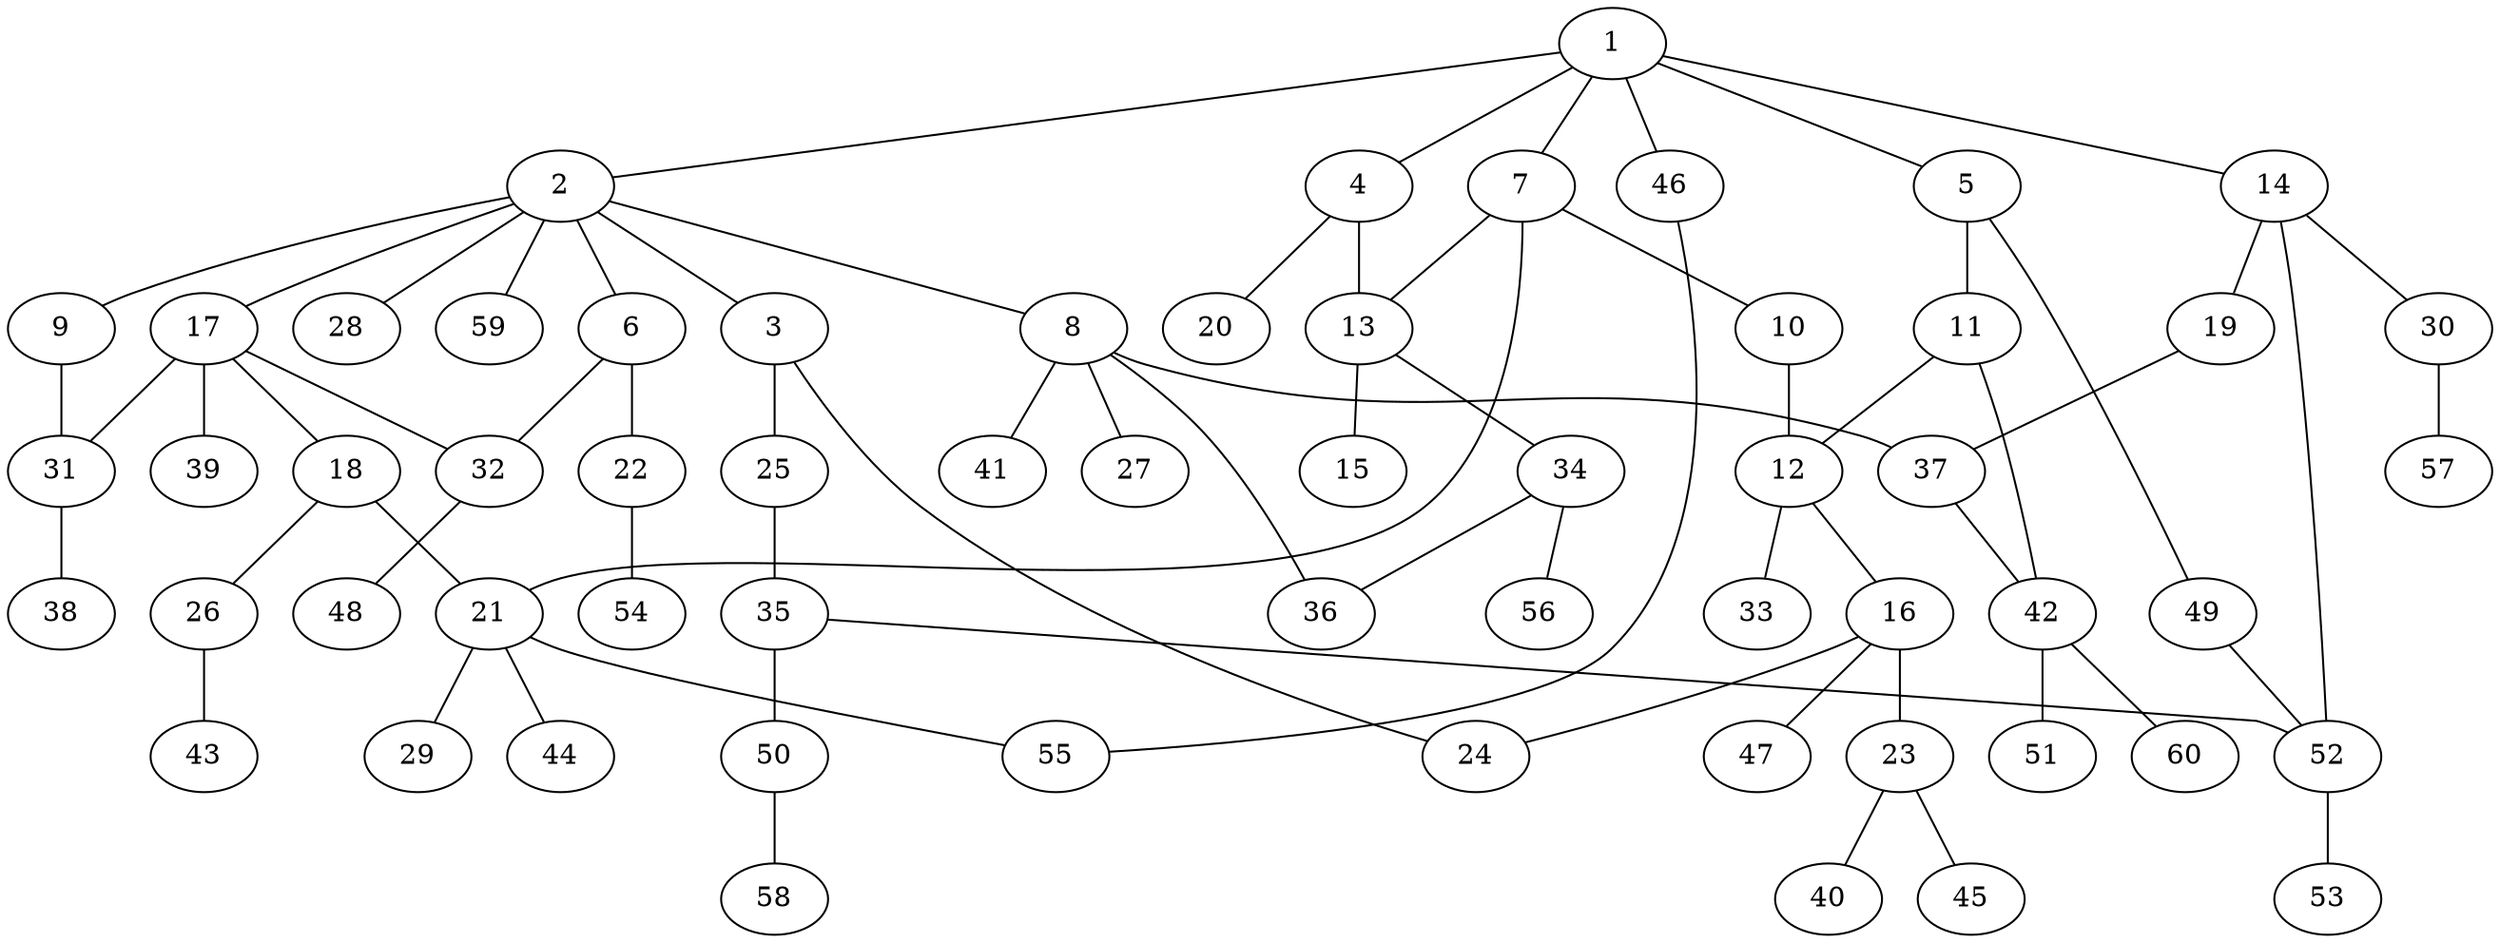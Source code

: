 graph graphname {1--2
1--4
1--5
1--7
1--14
1--46
2--3
2--6
2--8
2--9
2--17
2--28
2--59
3--24
3--25
4--13
4--20
5--11
5--49
6--22
6--32
7--10
7--13
7--21
8--27
8--36
8--37
8--41
9--31
10--12
11--12
11--42
12--16
12--33
13--15
13--34
14--19
14--30
14--52
16--23
16--24
16--47
17--18
17--31
17--32
17--39
18--21
18--26
19--37
21--29
21--44
21--55
22--54
23--40
23--45
25--35
26--43
30--57
31--38
32--48
34--36
34--56
35--50
35--52
37--42
42--51
42--60
46--55
49--52
50--58
52--53
}
